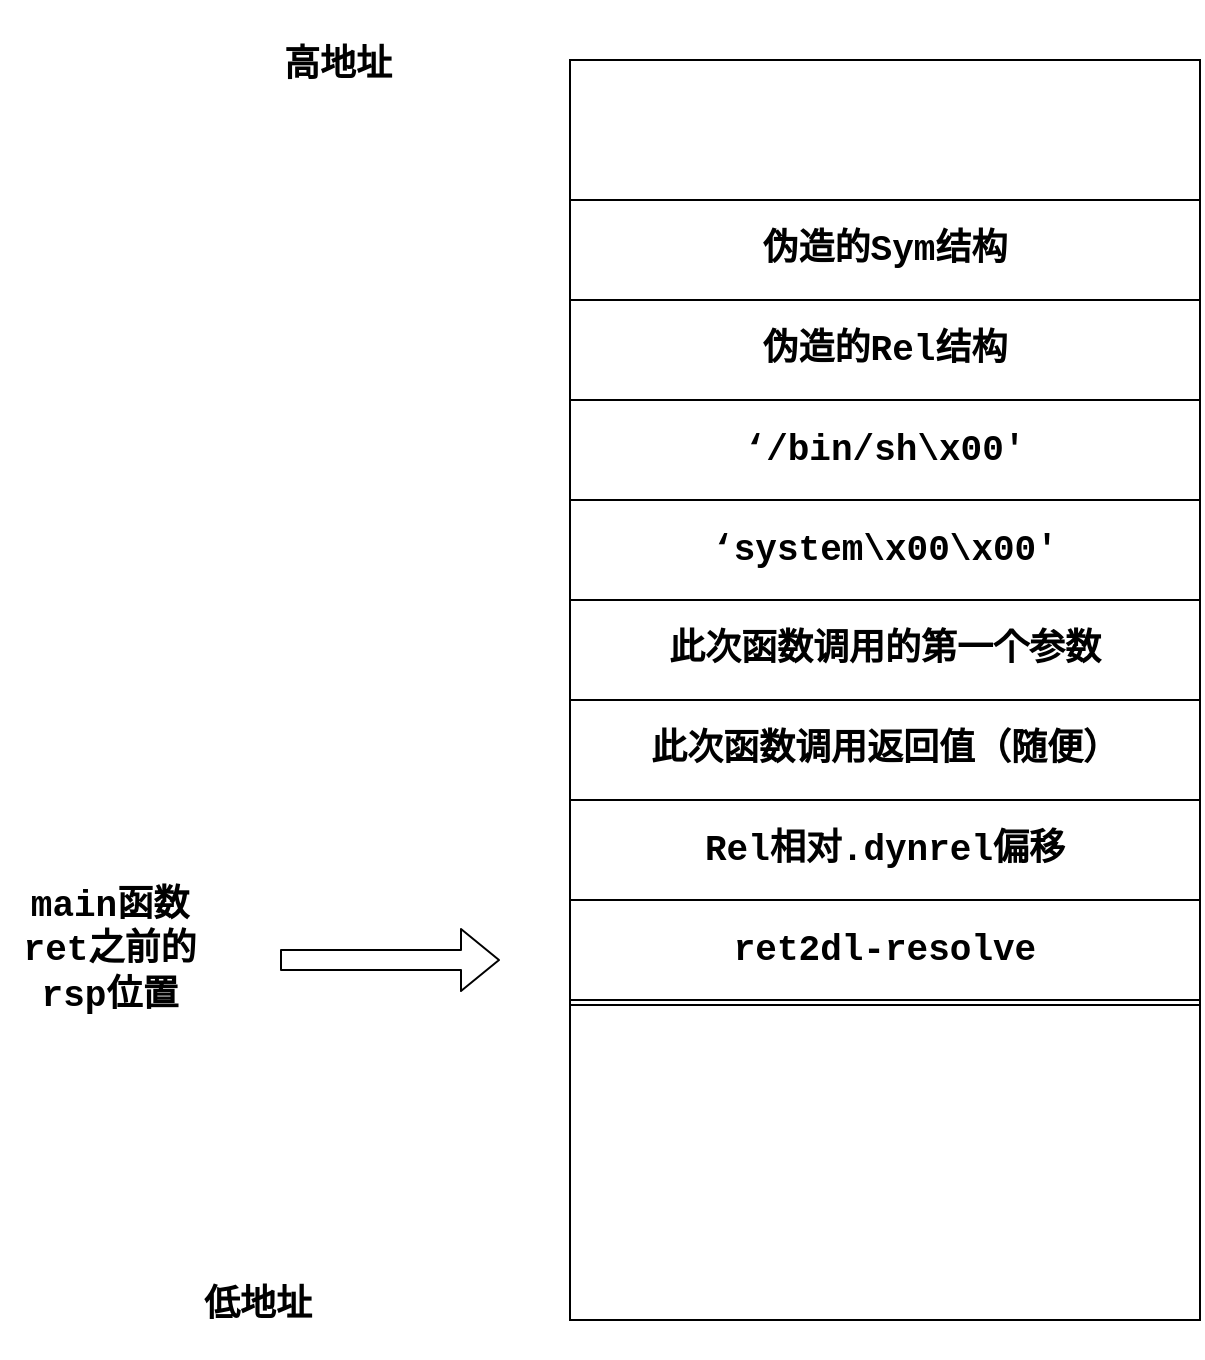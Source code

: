 <mxfile version="12.8.4" type="device"><diagram id="LMdAvspa9w4XshSx14DZ" name="Page-1"><mxGraphModel dx="1357" dy="784" grid="1" gridSize="10" guides="1" tooltips="1" connect="1" arrows="1" fold="1" page="1" pageScale="1" pageWidth="850" pageHeight="1100" math="0" shadow="0"><root><mxCell id="0"/><mxCell id="1" parent="0"/><mxCell id="5Zq2YCspoC44EGIg02mL-1" value="" style="rounded=0;whiteSpace=wrap;html=1;" vertex="1" parent="1"><mxGeometry x="365" y="40" width="315" height="630" as="geometry"/></mxCell><mxCell id="5Zq2YCspoC44EGIg02mL-5" value="&lt;h2&gt;&lt;font face=&quot;Courier New&quot;&gt;低地址&lt;/font&gt;&lt;/h2&gt;" style="text;html=1;" vertex="1" parent="1"><mxGeometry x="180" y="630" width="60" height="40" as="geometry"/></mxCell><mxCell id="5Zq2YCspoC44EGIg02mL-8" value="" style="endArrow=none;html=1;exitX=0;exitY=0.75;exitDx=0;exitDy=0;entryX=1;entryY=0.75;entryDx=0;entryDy=0;" edge="1" parent="1" source="5Zq2YCspoC44EGIg02mL-1" target="5Zq2YCspoC44EGIg02mL-1"><mxGeometry width="50" height="50" relative="1" as="geometry"><mxPoint x="390" y="510" as="sourcePoint"/><mxPoint x="440" y="460" as="targetPoint"/></mxGeometry></mxCell><mxCell id="5Zq2YCspoC44EGIg02mL-9" value="&lt;h2&gt;&lt;font face=&quot;Courier New&quot;&gt;ret2dl-resolve&lt;/font&gt;&lt;/h2&gt;" style="rounded=0;whiteSpace=wrap;html=1;" vertex="1" parent="1"><mxGeometry x="365" y="460" width="315" height="50" as="geometry"/></mxCell><mxCell id="5Zq2YCspoC44EGIg02mL-10" value="&lt;h2&gt;&lt;font face=&quot;Courier New&quot;&gt;高地址&lt;/font&gt;&lt;/h2&gt;" style="text;html=1;" vertex="1" parent="1"><mxGeometry x="220" y="10" width="60" height="40" as="geometry"/></mxCell><mxCell id="5Zq2YCspoC44EGIg02mL-12" value="&lt;h2&gt;&lt;font face=&quot;Courier New&quot;&gt;Rel相对.dynrel偏移&lt;/font&gt;&lt;/h2&gt;" style="rounded=0;whiteSpace=wrap;html=1;" vertex="1" parent="1"><mxGeometry x="365" y="410" width="315" height="50" as="geometry"/></mxCell><mxCell id="5Zq2YCspoC44EGIg02mL-13" value="&lt;h2&gt;&lt;font face=&quot;Courier New&quot;&gt;此次函数调用返回值（随便）&lt;/font&gt;&lt;br&gt;&lt;/h2&gt;" style="rounded=0;whiteSpace=wrap;html=1;" vertex="1" parent="1"><mxGeometry x="365" y="360" width="315" height="50" as="geometry"/></mxCell><mxCell id="5Zq2YCspoC44EGIg02mL-14" value="&lt;h2&gt;&lt;font face=&quot;Courier New&quot;&gt;此次函数调用的第一个参数&lt;/font&gt;&lt;/h2&gt;" style="rounded=0;whiteSpace=wrap;html=1;" vertex="1" parent="1"><mxGeometry x="365" y="310" width="315" height="50" as="geometry"/></mxCell><mxCell id="5Zq2YCspoC44EGIg02mL-15" value="&lt;h2&gt;&lt;font face=&quot;Courier New&quot;&gt;‘system\x00\x00'&lt;/font&gt;&lt;/h2&gt;" style="rounded=0;whiteSpace=wrap;html=1;" vertex="1" parent="1"><mxGeometry x="365" y="260" width="315" height="50" as="geometry"/></mxCell><mxCell id="5Zq2YCspoC44EGIg02mL-16" value="&lt;h2&gt;&lt;font face=&quot;Courier New&quot;&gt;‘/bin/sh\x00'&lt;/font&gt;&lt;/h2&gt;" style="rounded=0;whiteSpace=wrap;html=1;" vertex="1" parent="1"><mxGeometry x="365" y="210" width="315" height="50" as="geometry"/></mxCell><mxCell id="5Zq2YCspoC44EGIg02mL-17" value="&lt;h2&gt;&lt;font face=&quot;Courier New&quot;&gt;伪造的Rel结构&lt;/font&gt;&lt;/h2&gt;" style="rounded=0;whiteSpace=wrap;html=1;" vertex="1" parent="1"><mxGeometry x="365" y="160" width="315" height="50" as="geometry"/></mxCell><mxCell id="5Zq2YCspoC44EGIg02mL-18" value="&lt;h2&gt;&lt;font face=&quot;Courier New&quot;&gt;伪造的Sym结构&lt;/font&gt;&lt;/h2&gt;" style="rounded=0;whiteSpace=wrap;html=1;" vertex="1" parent="1"><mxGeometry x="365" y="110" width="315" height="50" as="geometry"/></mxCell><mxCell id="5Zq2YCspoC44EGIg02mL-19" value="" style="shape=flexArrow;endArrow=classic;html=1;" edge="1" parent="1"><mxGeometry width="50" height="50" relative="1" as="geometry"><mxPoint x="220" y="490" as="sourcePoint"/><mxPoint x="330" y="490" as="targetPoint"/></mxGeometry></mxCell><mxCell id="5Zq2YCspoC44EGIg02mL-20" value="&lt;h2&gt;&lt;font face=&quot;Courier New&quot;&gt;main函数ret之前的rsp位置&lt;/font&gt;&lt;/h2&gt;" style="text;html=1;strokeColor=none;fillColor=none;align=center;verticalAlign=middle;whiteSpace=wrap;rounded=0;" vertex="1" parent="1"><mxGeometry x="80" y="420" width="110" height="130" as="geometry"/></mxCell></root></mxGraphModel></diagram></mxfile>
